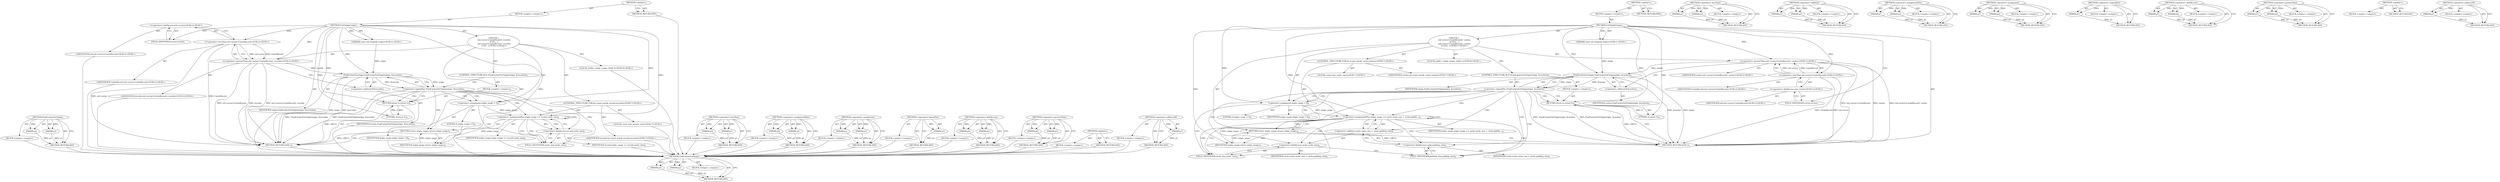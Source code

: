 digraph "&lt;operator&gt;.addressOf" {
vulnerable_83 [label=<(METHOD,FindCachesForOrigin)>];
vulnerable_84 [label=<(PARAM,p1)>];
vulnerable_85 [label=<(PARAM,p2)>];
vulnerable_86 [label=<(BLOCK,&lt;empty&gt;,&lt;empty&gt;)>];
vulnerable_87 [label=<(METHOD_RETURN,ANY)>];
vulnerable_6 [label=<(METHOD,&lt;global&gt;)<SUB>1</SUB>>];
vulnerable_7 [label=<(BLOCK,&lt;empty&gt;,&lt;empty&gt;)<SUB>1</SUB>>];
vulnerable_8 [label=<(METHOD,GetOriginUsage)<SUB>1</SUB>>];
vulnerable_9 [label="<(PARAM,const url::Origin&amp; origin)<SUB>1</SUB>>"];
vulnerable_10 [label="<(BLOCK,{
  std::vector&lt;CacheRecord&gt; records;
  if (!Fi...,{
  std::vector&lt;CacheRecord&gt; records;
  if (!Fi...)<SUB>1</SUB>>"];
vulnerable_11 [label="<(&lt;operator&gt;.greaterThan,std::vector&lt;CacheRecord&gt; records)<SUB>2</SUB>>"];
vulnerable_12 [label="<(&lt;operator&gt;.lessThan,std::vector&lt;CacheRecord)<SUB>2</SUB>>"];
vulnerable_13 [label="<(&lt;operator&gt;.fieldAccess,std::vector)<SUB>2</SUB>>"];
vulnerable_14 [label="<(IDENTIFIER,std,std::vector&lt;CacheRecord)<SUB>2</SUB>>"];
vulnerable_15 [label=<(FIELD_IDENTIFIER,vector,vector)<SUB>2</SUB>>];
vulnerable_16 [label="<(IDENTIFIER,CacheRecord,std::vector&lt;CacheRecord)<SUB>2</SUB>>"];
vulnerable_17 [label="<(IDENTIFIER,records,std::vector&lt;CacheRecord&gt; records)<SUB>2</SUB>>"];
vulnerable_18 [label=<(CONTROL_STRUCTURE,IF,if (!FindCachesForOrigin(origin, &amp;records)))<SUB>3</SUB>>];
vulnerable_19 [label=<(&lt;operator&gt;.logicalNot,!FindCachesForOrigin(origin, &amp;records))<SUB>3</SUB>>];
vulnerable_20 [label=<(FindCachesForOrigin,FindCachesForOrigin(origin, &amp;records))<SUB>3</SUB>>];
vulnerable_21 [label=<(IDENTIFIER,origin,FindCachesForOrigin(origin, &amp;records))<SUB>3</SUB>>];
vulnerable_22 [label=<(&lt;operator&gt;.addressOf,&amp;records)<SUB>3</SUB>>];
vulnerable_23 [label=<(IDENTIFIER,records,FindCachesForOrigin(origin, &amp;records))<SUB>3</SUB>>];
vulnerable_24 [label=<(BLOCK,&lt;empty&gt;,&lt;empty&gt;)<SUB>4</SUB>>];
vulnerable_25 [label=<(RETURN,return 0;,return 0;)<SUB>4</SUB>>];
vulnerable_26 [label=<(LITERAL,0,return 0;)<SUB>4</SUB>>];
vulnerable_27 [label="<(LOCAL,int64_t origin_usage: int64_t)<SUB>6</SUB>>"];
vulnerable_28 [label=<(&lt;operator&gt;.assignment,origin_usage = 0)<SUB>6</SUB>>];
vulnerable_29 [label=<(IDENTIFIER,origin_usage,origin_usage = 0)<SUB>6</SUB>>];
vulnerable_30 [label=<(LITERAL,0,origin_usage = 0)<SUB>6</SUB>>];
vulnerable_31 [label="<(CONTROL_STRUCTURE,FOR,for (const auto&amp; record:records))<SUB>7</SUB>>"];
vulnerable_32 [label="<(IDENTIFIER,records,for (const auto&amp; record:records))<SUB>7</SUB>>"];
vulnerable_33 [label="<(LOCAL,const auto record: auto)<SUB>7</SUB>>"];
vulnerable_34 [label=<(&lt;operator&gt;.assignmentPlus,origin_usage += record.cache_size)<SUB>8</SUB>>];
vulnerable_35 [label=<(IDENTIFIER,origin_usage,origin_usage += record.cache_size)<SUB>8</SUB>>];
vulnerable_36 [label=<(&lt;operator&gt;.fieldAccess,record.cache_size)<SUB>8</SUB>>];
vulnerable_37 [label=<(IDENTIFIER,record,origin_usage += record.cache_size)<SUB>8</SUB>>];
vulnerable_38 [label=<(FIELD_IDENTIFIER,cache_size,cache_size)<SUB>8</SUB>>];
vulnerable_39 [label=<(RETURN,return origin_usage;,return origin_usage;)<SUB>9</SUB>>];
vulnerable_40 [label=<(IDENTIFIER,origin_usage,return origin_usage;)<SUB>9</SUB>>];
vulnerable_41 [label=<(METHOD_RETURN,int64_t)<SUB>1</SUB>>];
vulnerable_43 [label=<(METHOD_RETURN,ANY)<SUB>1</SUB>>];
vulnerable_69 [label=<(METHOD,&lt;operator&gt;.lessThan)>];
vulnerable_70 [label=<(PARAM,p1)>];
vulnerable_71 [label=<(PARAM,p2)>];
vulnerable_72 [label=<(BLOCK,&lt;empty&gt;,&lt;empty&gt;)>];
vulnerable_73 [label=<(METHOD_RETURN,ANY)>];
vulnerable_97 [label=<(METHOD,&lt;operator&gt;.assignmentPlus)>];
vulnerable_98 [label=<(PARAM,p1)>];
vulnerable_99 [label=<(PARAM,p2)>];
vulnerable_100 [label=<(BLOCK,&lt;empty&gt;,&lt;empty&gt;)>];
vulnerable_101 [label=<(METHOD_RETURN,ANY)>];
vulnerable_92 [label=<(METHOD,&lt;operator&gt;.assignment)>];
vulnerable_93 [label=<(PARAM,p1)>];
vulnerable_94 [label=<(PARAM,p2)>];
vulnerable_95 [label=<(BLOCK,&lt;empty&gt;,&lt;empty&gt;)>];
vulnerable_96 [label=<(METHOD_RETURN,ANY)>];
vulnerable_79 [label=<(METHOD,&lt;operator&gt;.logicalNot)>];
vulnerable_80 [label=<(PARAM,p1)>];
vulnerable_81 [label=<(BLOCK,&lt;empty&gt;,&lt;empty&gt;)>];
vulnerable_82 [label=<(METHOD_RETURN,ANY)>];
vulnerable_74 [label=<(METHOD,&lt;operator&gt;.fieldAccess)>];
vulnerable_75 [label=<(PARAM,p1)>];
vulnerable_76 [label=<(PARAM,p2)>];
vulnerable_77 [label=<(BLOCK,&lt;empty&gt;,&lt;empty&gt;)>];
vulnerable_78 [label=<(METHOD_RETURN,ANY)>];
vulnerable_64 [label=<(METHOD,&lt;operator&gt;.greaterThan)>];
vulnerable_65 [label=<(PARAM,p1)>];
vulnerable_66 [label=<(PARAM,p2)>];
vulnerable_67 [label=<(BLOCK,&lt;empty&gt;,&lt;empty&gt;)>];
vulnerable_68 [label=<(METHOD_RETURN,ANY)>];
vulnerable_58 [label=<(METHOD,&lt;global&gt;)<SUB>1</SUB>>];
vulnerable_59 [label=<(BLOCK,&lt;empty&gt;,&lt;empty&gt;)>];
vulnerable_60 [label=<(METHOD_RETURN,ANY)>];
vulnerable_88 [label=<(METHOD,&lt;operator&gt;.addressOf)>];
vulnerable_89 [label=<(PARAM,p1)>];
vulnerable_90 [label=<(BLOCK,&lt;empty&gt;,&lt;empty&gt;)>];
vulnerable_91 [label=<(METHOD_RETURN,ANY)>];
fixed_87 [label=<(METHOD,FindCachesForOrigin)>];
fixed_88 [label=<(PARAM,p1)>];
fixed_89 [label=<(PARAM,p2)>];
fixed_90 [label=<(BLOCK,&lt;empty&gt;,&lt;empty&gt;)>];
fixed_91 [label=<(METHOD_RETURN,ANY)>];
fixed_6 [label=<(METHOD,&lt;global&gt;)<SUB>1</SUB>>];
fixed_7 [label=<(BLOCK,&lt;empty&gt;,&lt;empty&gt;)<SUB>1</SUB>>];
fixed_8 [label=<(METHOD,GetOriginUsage)<SUB>1</SUB>>];
fixed_9 [label="<(PARAM,const url::Origin&amp; origin)<SUB>1</SUB>>"];
fixed_10 [label="<(BLOCK,{
  std::vector&lt;CacheRecord&gt; caches;
  if (!Fin...,{
  std::vector&lt;CacheRecord&gt; caches;
  if (!Fin...)<SUB>1</SUB>>"];
fixed_11 [label="<(&lt;operator&gt;.greaterThan,std::vector&lt;CacheRecord&gt; caches)<SUB>2</SUB>>"];
fixed_12 [label="<(&lt;operator&gt;.lessThan,std::vector&lt;CacheRecord)<SUB>2</SUB>>"];
fixed_13 [label="<(&lt;operator&gt;.fieldAccess,std::vector)<SUB>2</SUB>>"];
fixed_14 [label="<(IDENTIFIER,std,std::vector&lt;CacheRecord)<SUB>2</SUB>>"];
fixed_15 [label=<(FIELD_IDENTIFIER,vector,vector)<SUB>2</SUB>>];
fixed_16 [label="<(IDENTIFIER,CacheRecord,std::vector&lt;CacheRecord)<SUB>2</SUB>>"];
fixed_17 [label="<(IDENTIFIER,caches,std::vector&lt;CacheRecord&gt; caches)<SUB>2</SUB>>"];
fixed_18 [label=<(CONTROL_STRUCTURE,IF,if (!FindCachesForOrigin(origin, &amp;caches)))<SUB>3</SUB>>];
fixed_19 [label=<(&lt;operator&gt;.logicalNot,!FindCachesForOrigin(origin, &amp;caches))<SUB>3</SUB>>];
fixed_20 [label=<(FindCachesForOrigin,FindCachesForOrigin(origin, &amp;caches))<SUB>3</SUB>>];
fixed_21 [label=<(IDENTIFIER,origin,FindCachesForOrigin(origin, &amp;caches))<SUB>3</SUB>>];
fixed_22 [label=<(&lt;operator&gt;.addressOf,&amp;caches)<SUB>3</SUB>>];
fixed_23 [label=<(IDENTIFIER,caches,FindCachesForOrigin(origin, &amp;caches))<SUB>3</SUB>>];
fixed_24 [label=<(BLOCK,&lt;empty&gt;,&lt;empty&gt;)<SUB>4</SUB>>];
fixed_25 [label=<(RETURN,return 0;,return 0;)<SUB>4</SUB>>];
fixed_26 [label=<(LITERAL,0,return 0;)<SUB>4</SUB>>];
fixed_27 [label="<(LOCAL,int64_t origin_usage: int64_t)<SUB>6</SUB>>"];
fixed_28 [label=<(&lt;operator&gt;.assignment,origin_usage = 0)<SUB>6</SUB>>];
fixed_29 [label=<(IDENTIFIER,origin_usage,origin_usage = 0)<SUB>6</SUB>>];
fixed_30 [label=<(LITERAL,0,origin_usage = 0)<SUB>6</SUB>>];
fixed_31 [label="<(CONTROL_STRUCTURE,FOR,for (const auto&amp; cache:caches))<SUB>7</SUB>>"];
fixed_32 [label="<(IDENTIFIER,caches,for (const auto&amp; cache:caches))<SUB>7</SUB>>"];
fixed_33 [label="<(LOCAL,const auto cache: auto)<SUB>7</SUB>>"];
fixed_34 [label=<(&lt;operator&gt;.assignmentPlus,origin_usage += cache.cache_size + cache.paddin...)<SUB>8</SUB>>];
fixed_35 [label=<(IDENTIFIER,origin_usage,origin_usage += cache.cache_size + cache.paddin...)<SUB>8</SUB>>];
fixed_36 [label=<(&lt;operator&gt;.addition,cache.cache_size + cache.padding_size)<SUB>8</SUB>>];
fixed_37 [label=<(&lt;operator&gt;.fieldAccess,cache.cache_size)<SUB>8</SUB>>];
fixed_38 [label=<(IDENTIFIER,cache,cache.cache_size + cache.padding_size)<SUB>8</SUB>>];
fixed_39 [label=<(FIELD_IDENTIFIER,cache_size,cache_size)<SUB>8</SUB>>];
fixed_40 [label=<(&lt;operator&gt;.fieldAccess,cache.padding_size)<SUB>8</SUB>>];
fixed_41 [label=<(IDENTIFIER,cache,cache.cache_size + cache.padding_size)<SUB>8</SUB>>];
fixed_42 [label=<(FIELD_IDENTIFIER,padding_size,padding_size)<SUB>8</SUB>>];
fixed_43 [label=<(RETURN,return origin_usage;,return origin_usage;)<SUB>9</SUB>>];
fixed_44 [label=<(IDENTIFIER,origin_usage,return origin_usage;)<SUB>9</SUB>>];
fixed_45 [label=<(METHOD_RETURN,int64_t)<SUB>1</SUB>>];
fixed_47 [label=<(METHOD_RETURN,ANY)<SUB>1</SUB>>];
fixed_73 [label=<(METHOD,&lt;operator&gt;.lessThan)>];
fixed_74 [label=<(PARAM,p1)>];
fixed_75 [label=<(PARAM,p2)>];
fixed_76 [label=<(BLOCK,&lt;empty&gt;,&lt;empty&gt;)>];
fixed_77 [label=<(METHOD_RETURN,ANY)>];
fixed_106 [label=<(METHOD,&lt;operator&gt;.addition)>];
fixed_107 [label=<(PARAM,p1)>];
fixed_108 [label=<(PARAM,p2)>];
fixed_109 [label=<(BLOCK,&lt;empty&gt;,&lt;empty&gt;)>];
fixed_110 [label=<(METHOD_RETURN,ANY)>];
fixed_101 [label=<(METHOD,&lt;operator&gt;.assignmentPlus)>];
fixed_102 [label=<(PARAM,p1)>];
fixed_103 [label=<(PARAM,p2)>];
fixed_104 [label=<(BLOCK,&lt;empty&gt;,&lt;empty&gt;)>];
fixed_105 [label=<(METHOD_RETURN,ANY)>];
fixed_96 [label=<(METHOD,&lt;operator&gt;.assignment)>];
fixed_97 [label=<(PARAM,p1)>];
fixed_98 [label=<(PARAM,p2)>];
fixed_99 [label=<(BLOCK,&lt;empty&gt;,&lt;empty&gt;)>];
fixed_100 [label=<(METHOD_RETURN,ANY)>];
fixed_83 [label=<(METHOD,&lt;operator&gt;.logicalNot)>];
fixed_84 [label=<(PARAM,p1)>];
fixed_85 [label=<(BLOCK,&lt;empty&gt;,&lt;empty&gt;)>];
fixed_86 [label=<(METHOD_RETURN,ANY)>];
fixed_78 [label=<(METHOD,&lt;operator&gt;.fieldAccess)>];
fixed_79 [label=<(PARAM,p1)>];
fixed_80 [label=<(PARAM,p2)>];
fixed_81 [label=<(BLOCK,&lt;empty&gt;,&lt;empty&gt;)>];
fixed_82 [label=<(METHOD_RETURN,ANY)>];
fixed_68 [label=<(METHOD,&lt;operator&gt;.greaterThan)>];
fixed_69 [label=<(PARAM,p1)>];
fixed_70 [label=<(PARAM,p2)>];
fixed_71 [label=<(BLOCK,&lt;empty&gt;,&lt;empty&gt;)>];
fixed_72 [label=<(METHOD_RETURN,ANY)>];
fixed_62 [label=<(METHOD,&lt;global&gt;)<SUB>1</SUB>>];
fixed_63 [label=<(BLOCK,&lt;empty&gt;,&lt;empty&gt;)>];
fixed_64 [label=<(METHOD_RETURN,ANY)>];
fixed_92 [label=<(METHOD,&lt;operator&gt;.addressOf)>];
fixed_93 [label=<(PARAM,p1)>];
fixed_94 [label=<(BLOCK,&lt;empty&gt;,&lt;empty&gt;)>];
fixed_95 [label=<(METHOD_RETURN,ANY)>];
vulnerable_83 -> vulnerable_84  [key=0, label="AST: "];
vulnerable_83 -> vulnerable_84  [key=1, label="DDG: "];
vulnerable_83 -> vulnerable_86  [key=0, label="AST: "];
vulnerable_83 -> vulnerable_85  [key=0, label="AST: "];
vulnerable_83 -> vulnerable_85  [key=1, label="DDG: "];
vulnerable_83 -> vulnerable_87  [key=0, label="AST: "];
vulnerable_83 -> vulnerable_87  [key=1, label="CFG: "];
vulnerable_84 -> vulnerable_87  [key=0, label="DDG: p1"];
vulnerable_85 -> vulnerable_87  [key=0, label="DDG: p2"];
vulnerable_86 -> fixed_87  [key=0];
vulnerable_87 -> fixed_87  [key=0];
vulnerable_6 -> vulnerable_7  [key=0, label="AST: "];
vulnerable_6 -> vulnerable_43  [key=0, label="AST: "];
vulnerable_6 -> vulnerable_43  [key=1, label="CFG: "];
vulnerable_7 -> vulnerable_8  [key=0, label="AST: "];
vulnerable_8 -> vulnerable_9  [key=0, label="AST: "];
vulnerable_8 -> vulnerable_9  [key=1, label="DDG: "];
vulnerable_8 -> vulnerable_10  [key=0, label="AST: "];
vulnerable_8 -> vulnerable_41  [key=0, label="AST: "];
vulnerable_8 -> vulnerable_15  [key=0, label="CFG: "];
vulnerable_8 -> vulnerable_28  [key=0, label="DDG: "];
vulnerable_8 -> vulnerable_11  [key=0, label="DDG: "];
vulnerable_8 -> vulnerable_40  [key=0, label="DDG: "];
vulnerable_8 -> vulnerable_12  [key=0, label="DDG: "];
vulnerable_8 -> vulnerable_25  [key=0, label="DDG: "];
vulnerable_8 -> vulnerable_34  [key=0, label="DDG: "];
vulnerable_8 -> vulnerable_20  [key=0, label="DDG: "];
vulnerable_8 -> vulnerable_26  [key=0, label="DDG: "];
vulnerable_9 -> vulnerable_20  [key=0, label="DDG: origin"];
vulnerable_10 -> vulnerable_11  [key=0, label="AST: "];
vulnerable_10 -> vulnerable_18  [key=0, label="AST: "];
vulnerable_10 -> vulnerable_27  [key=0, label="AST: "];
vulnerable_10 -> vulnerable_28  [key=0, label="AST: "];
vulnerable_10 -> vulnerable_31  [key=0, label="AST: "];
vulnerable_10 -> vulnerable_39  [key=0, label="AST: "];
vulnerable_11 -> vulnerable_12  [key=0, label="AST: "];
vulnerable_11 -> vulnerable_17  [key=0, label="AST: "];
vulnerable_11 -> vulnerable_22  [key=0, label="CFG: "];
vulnerable_11 -> vulnerable_41  [key=0, label="DDG: std::vector&lt;CacheRecord"];
vulnerable_11 -> vulnerable_41  [key=1, label="DDG: records"];
vulnerable_11 -> vulnerable_41  [key=2, label="DDG: std::vector&lt;CacheRecord&gt; records"];
vulnerable_11 -> vulnerable_20  [key=0, label="DDG: records"];
vulnerable_12 -> vulnerable_13  [key=0, label="AST: "];
vulnerable_12 -> vulnerable_16  [key=0, label="AST: "];
vulnerable_12 -> vulnerable_11  [key=0, label="CFG: "];
vulnerable_12 -> vulnerable_11  [key=1, label="DDG: std::vector"];
vulnerable_12 -> vulnerable_11  [key=2, label="DDG: CacheRecord"];
vulnerable_12 -> vulnerable_41  [key=0, label="DDG: std::vector"];
vulnerable_12 -> vulnerable_41  [key=1, label="DDG: CacheRecord"];
vulnerable_13 -> vulnerable_14  [key=0, label="AST: "];
vulnerable_13 -> vulnerable_15  [key=0, label="AST: "];
vulnerable_13 -> vulnerable_12  [key=0, label="CFG: "];
vulnerable_14 -> fixed_87  [key=0];
vulnerable_15 -> vulnerable_13  [key=0, label="CFG: "];
vulnerable_16 -> fixed_87  [key=0];
vulnerable_17 -> fixed_87  [key=0];
vulnerable_18 -> vulnerable_19  [key=0, label="AST: "];
vulnerable_18 -> vulnerable_24  [key=0, label="AST: "];
vulnerable_19 -> vulnerable_20  [key=0, label="AST: "];
vulnerable_19 -> vulnerable_25  [key=0, label="CFG: "];
vulnerable_19 -> vulnerable_25  [key=1, label="CDG: "];
vulnerable_19 -> vulnerable_28  [key=0, label="CFG: "];
vulnerable_19 -> vulnerable_28  [key=1, label="CDG: "];
vulnerable_19 -> vulnerable_41  [key=0, label="DDG: FindCachesForOrigin(origin, &amp;records)"];
vulnerable_19 -> vulnerable_41  [key=1, label="DDG: !FindCachesForOrigin(origin, &amp;records)"];
vulnerable_19 -> vulnerable_34  [key=0, label="CDG: "];
vulnerable_19 -> vulnerable_36  [key=0, label="CDG: "];
vulnerable_19 -> vulnerable_38  [key=0, label="CDG: "];
vulnerable_19 -> vulnerable_39  [key=0, label="CDG: "];
vulnerable_20 -> vulnerable_21  [key=0, label="AST: "];
vulnerable_20 -> vulnerable_22  [key=0, label="AST: "];
vulnerable_20 -> vulnerable_19  [key=0, label="CFG: "];
vulnerable_20 -> vulnerable_19  [key=1, label="DDG: origin"];
vulnerable_20 -> vulnerable_19  [key=2, label="DDG: &amp;records"];
vulnerable_20 -> vulnerable_41  [key=0, label="DDG: origin"];
vulnerable_20 -> vulnerable_41  [key=1, label="DDG: &amp;records"];
vulnerable_21 -> fixed_87  [key=0];
vulnerable_22 -> vulnerable_23  [key=0, label="AST: "];
vulnerable_22 -> vulnerable_20  [key=0, label="CFG: "];
vulnerable_23 -> fixed_87  [key=0];
vulnerable_24 -> vulnerable_25  [key=0, label="AST: "];
vulnerable_25 -> vulnerable_26  [key=0, label="AST: "];
vulnerable_25 -> vulnerable_41  [key=0, label="CFG: "];
vulnerable_25 -> vulnerable_41  [key=1, label="DDG: &lt;RET&gt;"];
vulnerable_26 -> vulnerable_25  [key=0, label="DDG: 0"];
vulnerable_27 -> fixed_87  [key=0];
vulnerable_28 -> vulnerable_29  [key=0, label="AST: "];
vulnerable_28 -> vulnerable_30  [key=0, label="AST: "];
vulnerable_28 -> vulnerable_38  [key=0, label="CFG: "];
vulnerable_28 -> vulnerable_34  [key=0, label="DDG: origin_usage"];
vulnerable_29 -> fixed_87  [key=0];
vulnerable_30 -> fixed_87  [key=0];
vulnerable_31 -> vulnerable_32  [key=0, label="AST: "];
vulnerable_31 -> vulnerable_33  [key=0, label="AST: "];
vulnerable_31 -> vulnerable_34  [key=0, label="AST: "];
vulnerable_32 -> fixed_87  [key=0];
vulnerable_33 -> fixed_87  [key=0];
vulnerable_34 -> vulnerable_35  [key=0, label="AST: "];
vulnerable_34 -> vulnerable_36  [key=0, label="AST: "];
vulnerable_34 -> vulnerable_36  [key=1, label="CDG: "];
vulnerable_34 -> vulnerable_38  [key=0, label="CFG: "];
vulnerable_34 -> vulnerable_38  [key=1, label="CDG: "];
vulnerable_34 -> vulnerable_39  [key=0, label="CFG: "];
vulnerable_34 -> vulnerable_40  [key=0, label="DDG: origin_usage"];
vulnerable_34 -> vulnerable_34  [key=0, label="CDG: "];
vulnerable_35 -> fixed_87  [key=0];
vulnerable_36 -> vulnerable_37  [key=0, label="AST: "];
vulnerable_36 -> vulnerable_38  [key=0, label="AST: "];
vulnerable_36 -> vulnerable_34  [key=0, label="CFG: "];
vulnerable_37 -> fixed_87  [key=0];
vulnerable_38 -> vulnerable_36  [key=0, label="CFG: "];
vulnerable_39 -> vulnerable_40  [key=0, label="AST: "];
vulnerable_39 -> vulnerable_41  [key=0, label="CFG: "];
vulnerable_39 -> vulnerable_41  [key=1, label="DDG: &lt;RET&gt;"];
vulnerable_40 -> vulnerable_39  [key=0, label="DDG: origin_usage"];
vulnerable_41 -> fixed_87  [key=0];
vulnerable_43 -> fixed_87  [key=0];
vulnerable_69 -> vulnerable_70  [key=0, label="AST: "];
vulnerable_69 -> vulnerable_70  [key=1, label="DDG: "];
vulnerable_69 -> vulnerable_72  [key=0, label="AST: "];
vulnerable_69 -> vulnerable_71  [key=0, label="AST: "];
vulnerable_69 -> vulnerable_71  [key=1, label="DDG: "];
vulnerable_69 -> vulnerable_73  [key=0, label="AST: "];
vulnerable_69 -> vulnerable_73  [key=1, label="CFG: "];
vulnerable_70 -> vulnerable_73  [key=0, label="DDG: p1"];
vulnerable_71 -> vulnerable_73  [key=0, label="DDG: p2"];
vulnerable_72 -> fixed_87  [key=0];
vulnerable_73 -> fixed_87  [key=0];
vulnerable_97 -> vulnerable_98  [key=0, label="AST: "];
vulnerable_97 -> vulnerable_98  [key=1, label="DDG: "];
vulnerable_97 -> vulnerable_100  [key=0, label="AST: "];
vulnerable_97 -> vulnerable_99  [key=0, label="AST: "];
vulnerable_97 -> vulnerable_99  [key=1, label="DDG: "];
vulnerable_97 -> vulnerable_101  [key=0, label="AST: "];
vulnerable_97 -> vulnerable_101  [key=1, label="CFG: "];
vulnerable_98 -> vulnerable_101  [key=0, label="DDG: p1"];
vulnerable_99 -> vulnerable_101  [key=0, label="DDG: p2"];
vulnerable_100 -> fixed_87  [key=0];
vulnerable_101 -> fixed_87  [key=0];
vulnerable_92 -> vulnerable_93  [key=0, label="AST: "];
vulnerable_92 -> vulnerable_93  [key=1, label="DDG: "];
vulnerable_92 -> vulnerable_95  [key=0, label="AST: "];
vulnerable_92 -> vulnerable_94  [key=0, label="AST: "];
vulnerable_92 -> vulnerable_94  [key=1, label="DDG: "];
vulnerable_92 -> vulnerable_96  [key=0, label="AST: "];
vulnerable_92 -> vulnerable_96  [key=1, label="CFG: "];
vulnerable_93 -> vulnerable_96  [key=0, label="DDG: p1"];
vulnerable_94 -> vulnerable_96  [key=0, label="DDG: p2"];
vulnerable_95 -> fixed_87  [key=0];
vulnerable_96 -> fixed_87  [key=0];
vulnerable_79 -> vulnerable_80  [key=0, label="AST: "];
vulnerable_79 -> vulnerable_80  [key=1, label="DDG: "];
vulnerable_79 -> vulnerable_81  [key=0, label="AST: "];
vulnerable_79 -> vulnerable_82  [key=0, label="AST: "];
vulnerable_79 -> vulnerable_82  [key=1, label="CFG: "];
vulnerable_80 -> vulnerable_82  [key=0, label="DDG: p1"];
vulnerable_81 -> fixed_87  [key=0];
vulnerable_82 -> fixed_87  [key=0];
vulnerable_74 -> vulnerable_75  [key=0, label="AST: "];
vulnerable_74 -> vulnerable_75  [key=1, label="DDG: "];
vulnerable_74 -> vulnerable_77  [key=0, label="AST: "];
vulnerable_74 -> vulnerable_76  [key=0, label="AST: "];
vulnerable_74 -> vulnerable_76  [key=1, label="DDG: "];
vulnerable_74 -> vulnerable_78  [key=0, label="AST: "];
vulnerable_74 -> vulnerable_78  [key=1, label="CFG: "];
vulnerable_75 -> vulnerable_78  [key=0, label="DDG: p1"];
vulnerable_76 -> vulnerable_78  [key=0, label="DDG: p2"];
vulnerable_77 -> fixed_87  [key=0];
vulnerable_78 -> fixed_87  [key=0];
vulnerable_64 -> vulnerable_65  [key=0, label="AST: "];
vulnerable_64 -> vulnerable_65  [key=1, label="DDG: "];
vulnerable_64 -> vulnerable_67  [key=0, label="AST: "];
vulnerable_64 -> vulnerable_66  [key=0, label="AST: "];
vulnerable_64 -> vulnerable_66  [key=1, label="DDG: "];
vulnerable_64 -> vulnerable_68  [key=0, label="AST: "];
vulnerable_64 -> vulnerable_68  [key=1, label="CFG: "];
vulnerable_65 -> vulnerable_68  [key=0, label="DDG: p1"];
vulnerable_66 -> vulnerable_68  [key=0, label="DDG: p2"];
vulnerable_67 -> fixed_87  [key=0];
vulnerable_68 -> fixed_87  [key=0];
vulnerable_58 -> vulnerable_59  [key=0, label="AST: "];
vulnerable_58 -> vulnerable_60  [key=0, label="AST: "];
vulnerable_58 -> vulnerable_60  [key=1, label="CFG: "];
vulnerable_59 -> fixed_87  [key=0];
vulnerable_60 -> fixed_87  [key=0];
vulnerable_88 -> vulnerable_89  [key=0, label="AST: "];
vulnerable_88 -> vulnerable_89  [key=1, label="DDG: "];
vulnerable_88 -> vulnerable_90  [key=0, label="AST: "];
vulnerable_88 -> vulnerable_91  [key=0, label="AST: "];
vulnerable_88 -> vulnerable_91  [key=1, label="CFG: "];
vulnerable_89 -> vulnerable_91  [key=0, label="DDG: p1"];
vulnerable_90 -> fixed_87  [key=0];
vulnerable_91 -> fixed_87  [key=0];
fixed_87 -> fixed_88  [key=0, label="AST: "];
fixed_87 -> fixed_88  [key=1, label="DDG: "];
fixed_87 -> fixed_90  [key=0, label="AST: "];
fixed_87 -> fixed_89  [key=0, label="AST: "];
fixed_87 -> fixed_89  [key=1, label="DDG: "];
fixed_87 -> fixed_91  [key=0, label="AST: "];
fixed_87 -> fixed_91  [key=1, label="CFG: "];
fixed_88 -> fixed_91  [key=0, label="DDG: p1"];
fixed_89 -> fixed_91  [key=0, label="DDG: p2"];
fixed_6 -> fixed_7  [key=0, label="AST: "];
fixed_6 -> fixed_47  [key=0, label="AST: "];
fixed_6 -> fixed_47  [key=1, label="CFG: "];
fixed_7 -> fixed_8  [key=0, label="AST: "];
fixed_8 -> fixed_9  [key=0, label="AST: "];
fixed_8 -> fixed_9  [key=1, label="DDG: "];
fixed_8 -> fixed_10  [key=0, label="AST: "];
fixed_8 -> fixed_45  [key=0, label="AST: "];
fixed_8 -> fixed_15  [key=0, label="CFG: "];
fixed_8 -> fixed_28  [key=0, label="DDG: "];
fixed_8 -> fixed_11  [key=0, label="DDG: "];
fixed_8 -> fixed_44  [key=0, label="DDG: "];
fixed_8 -> fixed_12  [key=0, label="DDG: "];
fixed_8 -> fixed_25  [key=0, label="DDG: "];
fixed_8 -> fixed_34  [key=0, label="DDG: "];
fixed_8 -> fixed_20  [key=0, label="DDG: "];
fixed_8 -> fixed_26  [key=0, label="DDG: "];
fixed_9 -> fixed_20  [key=0, label="DDG: origin"];
fixed_10 -> fixed_11  [key=0, label="AST: "];
fixed_10 -> fixed_18  [key=0, label="AST: "];
fixed_10 -> fixed_27  [key=0, label="AST: "];
fixed_10 -> fixed_28  [key=0, label="AST: "];
fixed_10 -> fixed_31  [key=0, label="AST: "];
fixed_10 -> fixed_43  [key=0, label="AST: "];
fixed_11 -> fixed_12  [key=0, label="AST: "];
fixed_11 -> fixed_17  [key=0, label="AST: "];
fixed_11 -> fixed_22  [key=0, label="CFG: "];
fixed_11 -> fixed_45  [key=0, label="DDG: std::vector&lt;CacheRecord"];
fixed_11 -> fixed_45  [key=1, label="DDG: caches"];
fixed_11 -> fixed_45  [key=2, label="DDG: std::vector&lt;CacheRecord&gt; caches"];
fixed_11 -> fixed_20  [key=0, label="DDG: caches"];
fixed_12 -> fixed_13  [key=0, label="AST: "];
fixed_12 -> fixed_16  [key=0, label="AST: "];
fixed_12 -> fixed_11  [key=0, label="CFG: "];
fixed_12 -> fixed_11  [key=1, label="DDG: std::vector"];
fixed_12 -> fixed_11  [key=2, label="DDG: CacheRecord"];
fixed_12 -> fixed_45  [key=0, label="DDG: std::vector"];
fixed_12 -> fixed_45  [key=1, label="DDG: CacheRecord"];
fixed_13 -> fixed_14  [key=0, label="AST: "];
fixed_13 -> fixed_15  [key=0, label="AST: "];
fixed_13 -> fixed_12  [key=0, label="CFG: "];
fixed_15 -> fixed_13  [key=0, label="CFG: "];
fixed_18 -> fixed_19  [key=0, label="AST: "];
fixed_18 -> fixed_24  [key=0, label="AST: "];
fixed_19 -> fixed_20  [key=0, label="AST: "];
fixed_19 -> fixed_25  [key=0, label="CFG: "];
fixed_19 -> fixed_25  [key=1, label="CDG: "];
fixed_19 -> fixed_28  [key=0, label="CFG: "];
fixed_19 -> fixed_28  [key=1, label="CDG: "];
fixed_19 -> fixed_45  [key=0, label="DDG: FindCachesForOrigin(origin, &amp;caches)"];
fixed_19 -> fixed_45  [key=1, label="DDG: !FindCachesForOrigin(origin, &amp;caches)"];
fixed_19 -> fixed_40  [key=0, label="CDG: "];
fixed_19 -> fixed_34  [key=0, label="CDG: "];
fixed_19 -> fixed_42  [key=0, label="CDG: "];
fixed_19 -> fixed_36  [key=0, label="CDG: "];
fixed_19 -> fixed_37  [key=0, label="CDG: "];
fixed_19 -> fixed_39  [key=0, label="CDG: "];
fixed_19 -> fixed_43  [key=0, label="CDG: "];
fixed_20 -> fixed_21  [key=0, label="AST: "];
fixed_20 -> fixed_22  [key=0, label="AST: "];
fixed_20 -> fixed_19  [key=0, label="CFG: "];
fixed_20 -> fixed_19  [key=1, label="DDG: origin"];
fixed_20 -> fixed_19  [key=2, label="DDG: &amp;caches"];
fixed_20 -> fixed_45  [key=0, label="DDG: origin"];
fixed_20 -> fixed_45  [key=1, label="DDG: &amp;caches"];
fixed_22 -> fixed_23  [key=0, label="AST: "];
fixed_22 -> fixed_20  [key=0, label="CFG: "];
fixed_24 -> fixed_25  [key=0, label="AST: "];
fixed_25 -> fixed_26  [key=0, label="AST: "];
fixed_25 -> fixed_45  [key=0, label="CFG: "];
fixed_25 -> fixed_45  [key=1, label="DDG: &lt;RET&gt;"];
fixed_26 -> fixed_25  [key=0, label="DDG: 0"];
fixed_28 -> fixed_29  [key=0, label="AST: "];
fixed_28 -> fixed_30  [key=0, label="AST: "];
fixed_28 -> fixed_39  [key=0, label="CFG: "];
fixed_28 -> fixed_34  [key=0, label="DDG: origin_usage"];
fixed_31 -> fixed_32  [key=0, label="AST: "];
fixed_31 -> fixed_33  [key=0, label="AST: "];
fixed_31 -> fixed_34  [key=0, label="AST: "];
fixed_34 -> fixed_35  [key=0, label="AST: "];
fixed_34 -> fixed_36  [key=0, label="AST: "];
fixed_34 -> fixed_36  [key=1, label="CDG: "];
fixed_34 -> fixed_39  [key=0, label="CFG: "];
fixed_34 -> fixed_39  [key=1, label="CDG: "];
fixed_34 -> fixed_43  [key=0, label="CFG: "];
fixed_34 -> fixed_44  [key=0, label="DDG: origin_usage"];
fixed_34 -> fixed_40  [key=0, label="CDG: "];
fixed_34 -> fixed_34  [key=0, label="CDG: "];
fixed_34 -> fixed_42  [key=0, label="CDG: "];
fixed_34 -> fixed_37  [key=0, label="CDG: "];
fixed_36 -> fixed_37  [key=0, label="AST: "];
fixed_36 -> fixed_40  [key=0, label="AST: "];
fixed_36 -> fixed_34  [key=0, label="CFG: "];
fixed_37 -> fixed_38  [key=0, label="AST: "];
fixed_37 -> fixed_39  [key=0, label="AST: "];
fixed_37 -> fixed_42  [key=0, label="CFG: "];
fixed_39 -> fixed_37  [key=0, label="CFG: "];
fixed_40 -> fixed_41  [key=0, label="AST: "];
fixed_40 -> fixed_42  [key=0, label="AST: "];
fixed_40 -> fixed_36  [key=0, label="CFG: "];
fixed_42 -> fixed_40  [key=0, label="CFG: "];
fixed_43 -> fixed_44  [key=0, label="AST: "];
fixed_43 -> fixed_45  [key=0, label="CFG: "];
fixed_43 -> fixed_45  [key=1, label="DDG: &lt;RET&gt;"];
fixed_44 -> fixed_43  [key=0, label="DDG: origin_usage"];
fixed_73 -> fixed_74  [key=0, label="AST: "];
fixed_73 -> fixed_74  [key=1, label="DDG: "];
fixed_73 -> fixed_76  [key=0, label="AST: "];
fixed_73 -> fixed_75  [key=0, label="AST: "];
fixed_73 -> fixed_75  [key=1, label="DDG: "];
fixed_73 -> fixed_77  [key=0, label="AST: "];
fixed_73 -> fixed_77  [key=1, label="CFG: "];
fixed_74 -> fixed_77  [key=0, label="DDG: p1"];
fixed_75 -> fixed_77  [key=0, label="DDG: p2"];
fixed_106 -> fixed_107  [key=0, label="AST: "];
fixed_106 -> fixed_107  [key=1, label="DDG: "];
fixed_106 -> fixed_109  [key=0, label="AST: "];
fixed_106 -> fixed_108  [key=0, label="AST: "];
fixed_106 -> fixed_108  [key=1, label="DDG: "];
fixed_106 -> fixed_110  [key=0, label="AST: "];
fixed_106 -> fixed_110  [key=1, label="CFG: "];
fixed_107 -> fixed_110  [key=0, label="DDG: p1"];
fixed_108 -> fixed_110  [key=0, label="DDG: p2"];
fixed_101 -> fixed_102  [key=0, label="AST: "];
fixed_101 -> fixed_102  [key=1, label="DDG: "];
fixed_101 -> fixed_104  [key=0, label="AST: "];
fixed_101 -> fixed_103  [key=0, label="AST: "];
fixed_101 -> fixed_103  [key=1, label="DDG: "];
fixed_101 -> fixed_105  [key=0, label="AST: "];
fixed_101 -> fixed_105  [key=1, label="CFG: "];
fixed_102 -> fixed_105  [key=0, label="DDG: p1"];
fixed_103 -> fixed_105  [key=0, label="DDG: p2"];
fixed_96 -> fixed_97  [key=0, label="AST: "];
fixed_96 -> fixed_97  [key=1, label="DDG: "];
fixed_96 -> fixed_99  [key=0, label="AST: "];
fixed_96 -> fixed_98  [key=0, label="AST: "];
fixed_96 -> fixed_98  [key=1, label="DDG: "];
fixed_96 -> fixed_100  [key=0, label="AST: "];
fixed_96 -> fixed_100  [key=1, label="CFG: "];
fixed_97 -> fixed_100  [key=0, label="DDG: p1"];
fixed_98 -> fixed_100  [key=0, label="DDG: p2"];
fixed_83 -> fixed_84  [key=0, label="AST: "];
fixed_83 -> fixed_84  [key=1, label="DDG: "];
fixed_83 -> fixed_85  [key=0, label="AST: "];
fixed_83 -> fixed_86  [key=0, label="AST: "];
fixed_83 -> fixed_86  [key=1, label="CFG: "];
fixed_84 -> fixed_86  [key=0, label="DDG: p1"];
fixed_78 -> fixed_79  [key=0, label="AST: "];
fixed_78 -> fixed_79  [key=1, label="DDG: "];
fixed_78 -> fixed_81  [key=0, label="AST: "];
fixed_78 -> fixed_80  [key=0, label="AST: "];
fixed_78 -> fixed_80  [key=1, label="DDG: "];
fixed_78 -> fixed_82  [key=0, label="AST: "];
fixed_78 -> fixed_82  [key=1, label="CFG: "];
fixed_79 -> fixed_82  [key=0, label="DDG: p1"];
fixed_80 -> fixed_82  [key=0, label="DDG: p2"];
fixed_68 -> fixed_69  [key=0, label="AST: "];
fixed_68 -> fixed_69  [key=1, label="DDG: "];
fixed_68 -> fixed_71  [key=0, label="AST: "];
fixed_68 -> fixed_70  [key=0, label="AST: "];
fixed_68 -> fixed_70  [key=1, label="DDG: "];
fixed_68 -> fixed_72  [key=0, label="AST: "];
fixed_68 -> fixed_72  [key=1, label="CFG: "];
fixed_69 -> fixed_72  [key=0, label="DDG: p1"];
fixed_70 -> fixed_72  [key=0, label="DDG: p2"];
fixed_62 -> fixed_63  [key=0, label="AST: "];
fixed_62 -> fixed_64  [key=0, label="AST: "];
fixed_62 -> fixed_64  [key=1, label="CFG: "];
fixed_92 -> fixed_93  [key=0, label="AST: "];
fixed_92 -> fixed_93  [key=1, label="DDG: "];
fixed_92 -> fixed_94  [key=0, label="AST: "];
fixed_92 -> fixed_95  [key=0, label="AST: "];
fixed_92 -> fixed_95  [key=1, label="CFG: "];
fixed_93 -> fixed_95  [key=0, label="DDG: p1"];
}
